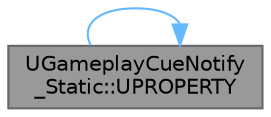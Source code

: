 digraph "UGameplayCueNotify_Static::UPROPERTY"
{
 // INTERACTIVE_SVG=YES
 // LATEX_PDF_SIZE
  bgcolor="transparent";
  edge [fontname=Helvetica,fontsize=10,labelfontname=Helvetica,labelfontsize=10];
  node [fontname=Helvetica,fontsize=10,shape=box,height=0.2,width=0.4];
  rankdir="LR";
  Node1 [id="Node000001",label="UGameplayCueNotify\l_Static::UPROPERTY",height=0.2,width=0.4,color="gray40", fillcolor="grey60", style="filled", fontcolor="black",tooltip="Tag this notify is activated by."];
  Node1 -> Node1 [id="edge1_Node000001_Node000001",color="steelblue1",style="solid",tooltip=" "];
}
